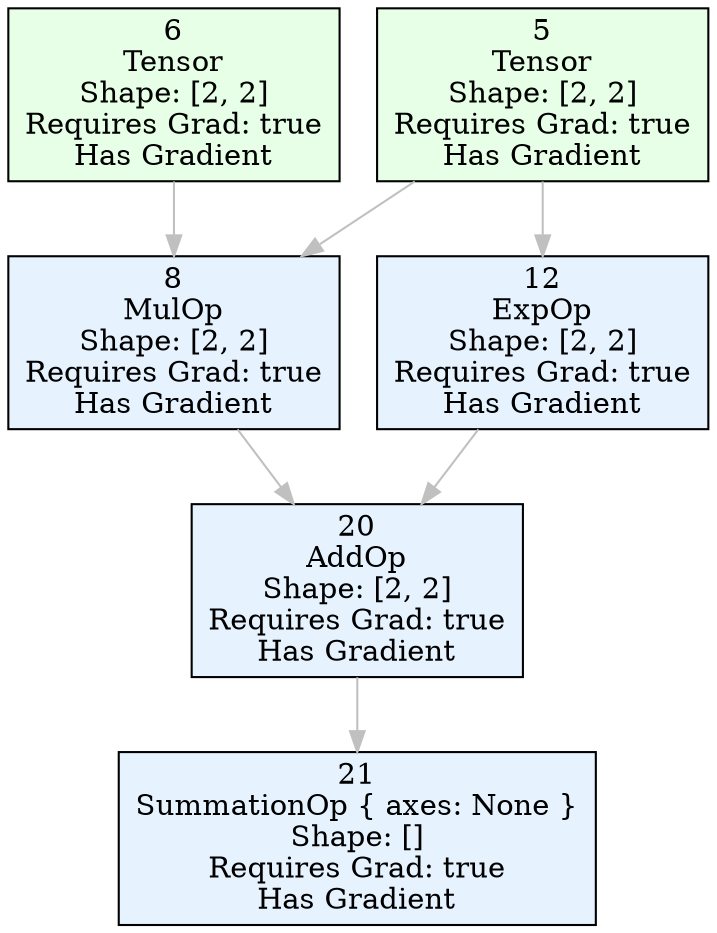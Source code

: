 digraph ComputationalGraph {
    rankdir=TB;
    node [shape=box, style=filled];
    edge [color=gray];
    21 [label="21\nSummationOp { axes: None }\nShape: []\nRequires Grad: true\nHas Gradient", fillcolor="#E6F3FF"];
    20 [label="20\nAddOp\nShape: [2, 2]\nRequires Grad: true\nHas Gradient", fillcolor="#E6F3FF"];
    8 [label="8\nMulOp\nShape: [2, 2]\nRequires Grad: true\nHas Gradient", fillcolor="#E6F3FF"];
    5 [label="5\nTensor\nShape: [2, 2]\nRequires Grad: true\nHas Gradient", fillcolor="#E6FFE6"];
    6 [label="6\nTensor\nShape: [2, 2]\nRequires Grad: true\nHas Gradient", fillcolor="#E6FFE6"];
    12 [label="12\nExpOp\nShape: [2, 2]\nRequires Grad: true\nHas Gradient", fillcolor="#E6F3FF"];
    20 -> 21;
    8 -> 20;
    12 -> 20;
    5 -> 8;
    6 -> 8;
    5 -> 12;
}
